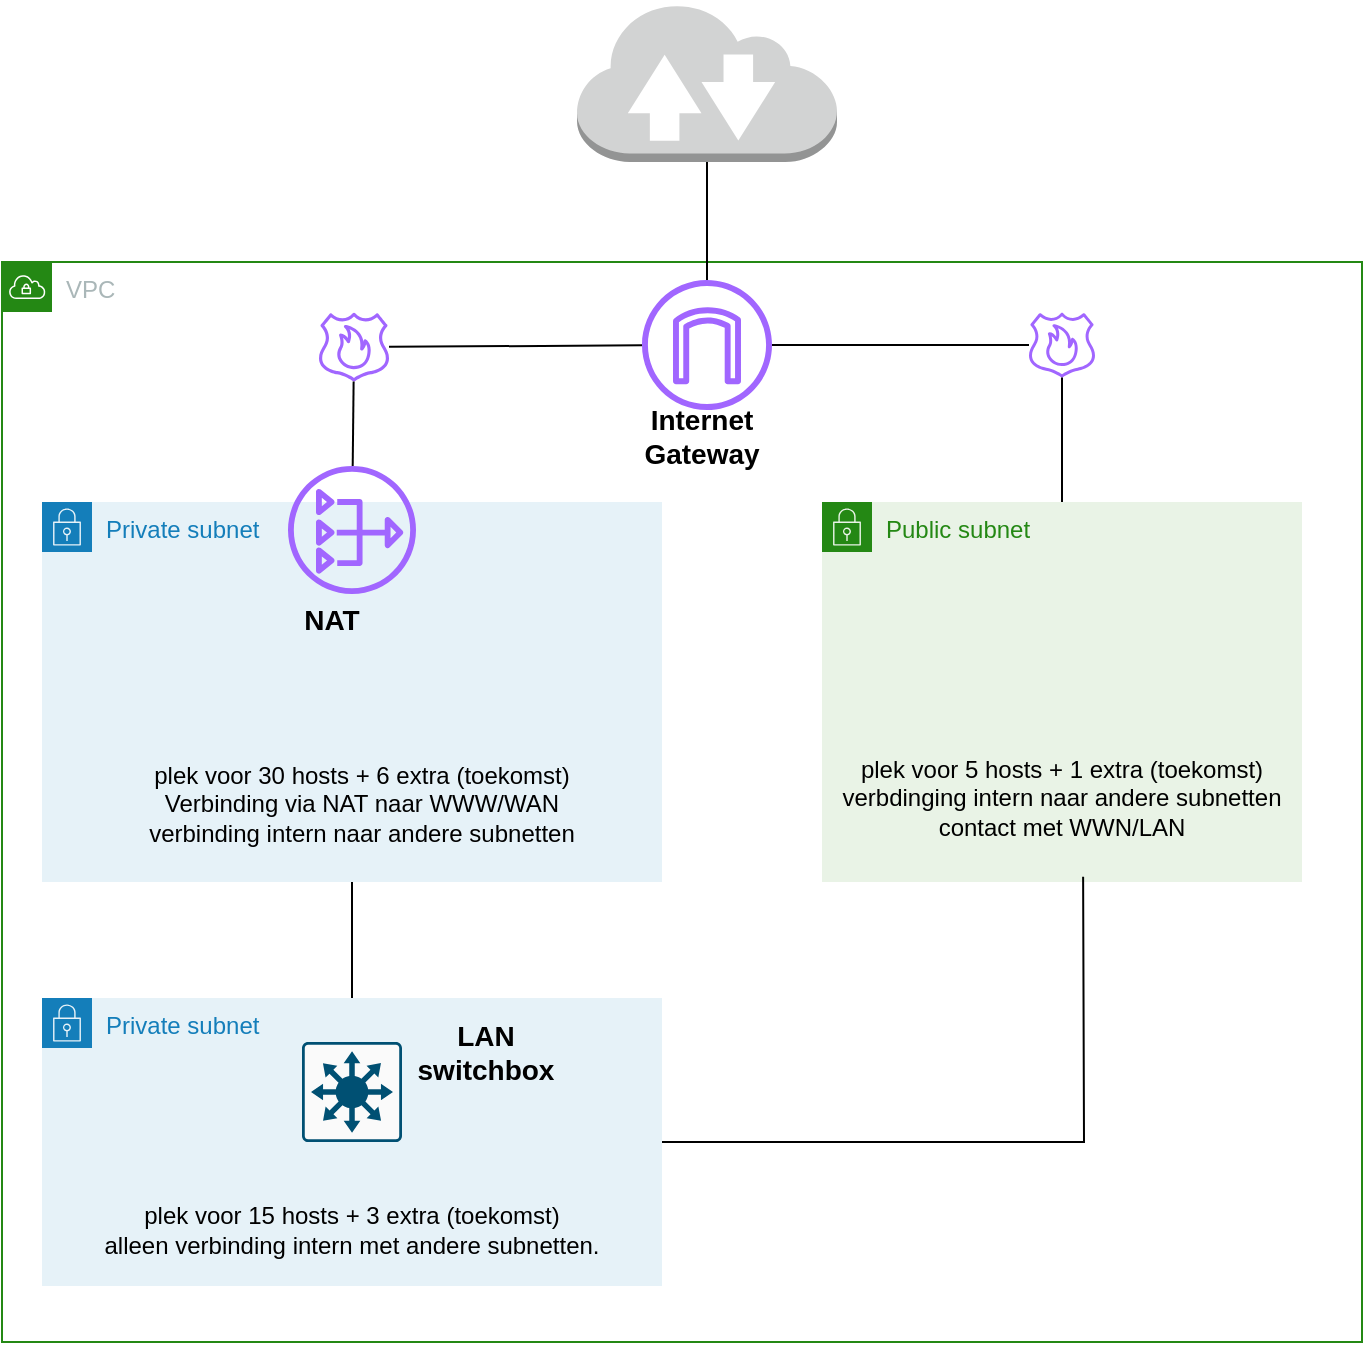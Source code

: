 <mxfile version="15.5.9" type="github"><diagram id="d83pAwXa41FU6eJZsMFc" name="Page-1"><mxGraphModel dx="1022" dy="434" grid="1" gridSize="10" guides="1" tooltips="1" connect="1" arrows="1" fold="1" page="1" pageScale="1" pageWidth="827" pageHeight="1169" math="1" shadow="0"><root><mxCell id="0"/><mxCell id="1" parent="0"/><mxCell id="j8VO2TrDsGTaq7RcjltK-18" value="VPC" style="points=[[0,0],[0.25,0],[0.5,0],[0.75,0],[1,0],[1,0.25],[1,0.5],[1,0.75],[1,1],[0.75,1],[0.5,1],[0.25,1],[0,1],[0,0.75],[0,0.5],[0,0.25]];outlineConnect=0;gradientColor=none;html=1;whiteSpace=wrap;fontSize=12;fontStyle=0;shape=mxgraph.aws4.group;grIcon=mxgraph.aws4.group_vpc;strokeColor=#248814;fillColor=none;verticalAlign=top;align=left;spacingLeft=30;fontColor=#AAB7B8;dashed=0;" vertex="1" parent="1"><mxGeometry x="60" y="140" width="680" height="540" as="geometry"/></mxCell><mxCell id="1ESIuvUzCwcCMrl2SGTf-6" value="Public subnet" style="points=[[0,0],[0.25,0],[0.5,0],[0.75,0],[1,0],[1,0.25],[1,0.5],[1,0.75],[1,1],[0.75,1],[0.5,1],[0.25,1],[0,1],[0,0.75],[0,0.5],[0,0.25]];outlineConnect=0;gradientColor=none;html=1;whiteSpace=wrap;fontSize=12;fontStyle=0;shape=mxgraph.aws4.group;grIcon=mxgraph.aws4.group_security_group;grStroke=0;strokeColor=#248814;fillColor=#E9F3E6;verticalAlign=top;align=left;spacingLeft=30;fontColor=#248814;dashed=0;" parent="1" vertex="1"><mxGeometry x="470" y="260" width="240" height="190" as="geometry"/></mxCell><UserObject label="Private subnet" tags="15 hosts" id="1ESIuvUzCwcCMrl2SGTf-7"><mxCell style="points=[[0,0],[0.25,0],[0.5,0],[0.75,0],[1,0],[1,0.25],[1,0.5],[1,0.75],[1,1],[0.75,1],[0.5,1],[0.25,1],[0,1],[0,0.75],[0,0.5],[0,0.25]];outlineConnect=0;gradientColor=none;html=1;whiteSpace=wrap;fontSize=12;fontStyle=0;shape=mxgraph.aws4.group;grIcon=mxgraph.aws4.group_security_group;grStroke=0;strokeColor=#147EBA;fillColor=#E6F2F8;verticalAlign=top;align=left;spacingLeft=30;fontColor=#147EBA;dashed=0;" parent="1" vertex="1"><mxGeometry x="80" y="508" width="310" height="144" as="geometry"/></mxCell></UserObject><mxCell id="1ESIuvUzCwcCMrl2SGTf-9" value="Private subnet" style="points=[[0,0],[0.25,0],[0.5,0],[0.75,0],[1,0],[1,0.25],[1,0.5],[1,0.75],[1,1],[0.75,1],[0.5,1],[0.25,1],[0,1],[0,0.75],[0,0.5],[0,0.25]];outlineConnect=0;gradientColor=none;html=1;whiteSpace=wrap;fontSize=12;fontStyle=0;shape=mxgraph.aws4.group;grIcon=mxgraph.aws4.group_security_group;grStroke=0;strokeColor=#147EBA;fillColor=#E6F2F8;verticalAlign=top;align=left;spacingLeft=30;fontColor=#147EBA;dashed=0;" parent="1" vertex="1"><mxGeometry x="80" y="260" width="310" height="190" as="geometry"/></mxCell><mxCell id="1ESIuvUzCwcCMrl2SGTf-11" value="" style="sketch=0;outlineConnect=0;fontColor=#232F3E;gradientColor=none;fillColor=#A166FF;strokeColor=none;dashed=0;verticalLabelPosition=bottom;verticalAlign=top;align=center;html=1;fontSize=12;fontStyle=0;aspect=fixed;pointerEvents=1;shape=mxgraph.aws4.route_53_resolver_dns_firewall;" parent="1" vertex="1"><mxGeometry x="218.5" y="165" width="35" height="35" as="geometry"/></mxCell><mxCell id="1ESIuvUzCwcCMrl2SGTf-20" value="plek voor 15 hosts + 3 extra (toekomst)&lt;br&gt;alleen verbinding intern met andere subnetten." style="text;html=1;strokeColor=none;fillColor=none;align=center;verticalAlign=middle;whiteSpace=wrap;rounded=0;" parent="1" vertex="1"><mxGeometry x="85" y="584" width="300" height="80" as="geometry"/></mxCell><mxCell id="1ESIuvUzCwcCMrl2SGTf-21" value="plek voor 30 hosts + 6 extra (toekomst)&lt;br&gt;Verbinding via NAT naar WWW/WAN&lt;br&gt;verbinding intern naar andere subnetten" style="text;html=1;strokeColor=none;fillColor=none;align=center;verticalAlign=middle;whiteSpace=wrap;rounded=0;" parent="1" vertex="1"><mxGeometry x="70" y="371" width="340" height="80" as="geometry"/></mxCell><mxCell id="1ESIuvUzCwcCMrl2SGTf-22" value="plek voor 5 hosts + 1 extra (toekomst)&lt;br&gt;verbdinging intern naar andere subnetten&lt;br&gt;contact met WWN/LAN" style="text;html=1;strokeColor=none;fillColor=none;align=center;verticalAlign=middle;whiteSpace=wrap;rounded=0;" parent="1" vertex="1"><mxGeometry x="470" y="370" width="240" height="76" as="geometry"/></mxCell><mxCell id="j8VO2TrDsGTaq7RcjltK-1" value="" style="sketch=0;outlineConnect=0;fontColor=#232F3E;gradientColor=none;fillColor=#A166FF;strokeColor=none;dashed=0;verticalLabelPosition=bottom;verticalAlign=top;align=center;html=1;fontSize=12;fontStyle=0;aspect=fixed;pointerEvents=1;shape=mxgraph.aws4.internet_gateway;" vertex="1" parent="1"><mxGeometry x="380" y="149" width="65" height="65" as="geometry"/></mxCell><mxCell id="j8VO2TrDsGTaq7RcjltK-2" value="" style="sketch=0;outlineConnect=0;fontColor=#232F3E;gradientColor=none;fillColor=#A166FF;strokeColor=none;dashed=0;verticalLabelPosition=bottom;verticalAlign=top;align=center;html=1;fontSize=12;fontStyle=0;aspect=fixed;pointerEvents=1;shape=mxgraph.aws4.nat_gateway;" vertex="1" parent="1"><mxGeometry x="203" y="242" width="64" height="64" as="geometry"/></mxCell><mxCell id="j8VO2TrDsGTaq7RcjltK-4" value="" style="sketch=0;outlineConnect=0;fontColor=#232F3E;gradientColor=none;fillColor=#A166FF;strokeColor=none;dashed=0;verticalLabelPosition=bottom;verticalAlign=top;align=center;html=1;fontSize=12;fontStyle=0;aspect=fixed;pointerEvents=1;shape=mxgraph.aws4.route_53_resolver_dns_firewall;" vertex="1" parent="1"><mxGeometry x="573.5" y="165" width="33" height="33" as="geometry"/></mxCell><mxCell id="j8VO2TrDsGTaq7RcjltK-8" value="" style="outlineConnect=0;dashed=0;verticalLabelPosition=bottom;verticalAlign=top;align=center;html=1;shape=mxgraph.aws3.internet_2;fillColor=#D2D3D3;gradientColor=none;" vertex="1" parent="1"><mxGeometry x="347.5" y="10" width="130" height="80" as="geometry"/></mxCell><mxCell id="j8VO2TrDsGTaq7RcjltK-11" value="" style="endArrow=none;html=1;rounded=0;" edge="1" parent="1" source="j8VO2TrDsGTaq7RcjltK-4" target="1ESIuvUzCwcCMrl2SGTf-6"><mxGeometry width="50" height="50" relative="1" as="geometry"><mxPoint x="390" y="470" as="sourcePoint"/><mxPoint x="440" y="420" as="targetPoint"/></mxGeometry></mxCell><mxCell id="j8VO2TrDsGTaq7RcjltK-12" value="" style="endArrow=none;html=1;rounded=0;" edge="1" parent="1" source="j8VO2TrDsGTaq7RcjltK-1" target="j8VO2TrDsGTaq7RcjltK-4"><mxGeometry width="50" height="50" relative="1" as="geometry"><mxPoint x="390" y="300" as="sourcePoint"/><mxPoint x="440" y="250" as="targetPoint"/></mxGeometry></mxCell><mxCell id="j8VO2TrDsGTaq7RcjltK-13" value="" style="endArrow=none;html=1;rounded=0;" edge="1" parent="1" source="1ESIuvUzCwcCMrl2SGTf-11" target="j8VO2TrDsGTaq7RcjltK-1"><mxGeometry width="50" height="50" relative="1" as="geometry"><mxPoint x="230" y="182" as="sourcePoint"/><mxPoint x="440" y="250" as="targetPoint"/></mxGeometry></mxCell><mxCell id="j8VO2TrDsGTaq7RcjltK-14" value="" style="endArrow=none;html=1;rounded=0;" edge="1" parent="1" source="1ESIuvUzCwcCMrl2SGTf-11" target="j8VO2TrDsGTaq7RcjltK-2"><mxGeometry width="50" height="50" relative="1" as="geometry"><mxPoint x="390" y="300" as="sourcePoint"/><mxPoint x="440" y="250" as="targetPoint"/></mxGeometry></mxCell><mxCell id="j8VO2TrDsGTaq7RcjltK-17" value="" style="endArrow=none;html=1;rounded=0;entryX=0.5;entryY=1;entryDx=0;entryDy=0;entryPerimeter=0;" edge="1" parent="1" source="j8VO2TrDsGTaq7RcjltK-1" target="j8VO2TrDsGTaq7RcjltK-8"><mxGeometry width="50" height="50" relative="1" as="geometry"><mxPoint x="390" y="200" as="sourcePoint"/><mxPoint x="440" y="150" as="targetPoint"/></mxGeometry></mxCell><mxCell id="j8VO2TrDsGTaq7RcjltK-19" value="&lt;font style=&quot;font-size: 14px&quot;&gt;&lt;b&gt;NAT&lt;/b&gt;&lt;/font&gt;" style="text;html=1;strokeColor=none;fillColor=none;align=center;verticalAlign=middle;whiteSpace=wrap;rounded=0;" vertex="1" parent="1"><mxGeometry x="194.5" y="304" width="60" height="30" as="geometry"/></mxCell><mxCell id="j8VO2TrDsGTaq7RcjltK-20" value="&lt;font style=&quot;font-size: 14px&quot;&gt;&lt;b&gt;Internet Gateway&lt;/b&gt;&lt;/font&gt;" style="text;html=1;strokeColor=none;fillColor=none;align=center;verticalAlign=middle;whiteSpace=wrap;rounded=0;" vertex="1" parent="1"><mxGeometry x="380" y="212" width="60" height="30" as="geometry"/></mxCell><mxCell id="j8VO2TrDsGTaq7RcjltK-23" value="" style="sketch=0;points=[[0.015,0.015,0],[0.985,0.015,0],[0.985,0.985,0],[0.015,0.985,0],[0.25,0,0],[0.5,0,0],[0.75,0,0],[1,0.25,0],[1,0.5,0],[1,0.75,0],[0.75,1,0],[0.5,1,0],[0.25,1,0],[0,0.75,0],[0,0.5,0],[0,0.25,0]];verticalLabelPosition=bottom;html=1;verticalAlign=top;aspect=fixed;align=center;pointerEvents=1;shape=mxgraph.cisco19.rect;prIcon=l3_switch;fillColor=#FAFAFA;strokeColor=#005073;fontSize=14;" vertex="1" parent="1"><mxGeometry x="210" y="530" width="50" height="50" as="geometry"/></mxCell><mxCell id="j8VO2TrDsGTaq7RcjltK-24" value="&lt;font style=&quot;font-size: 14px&quot;&gt;&lt;b&gt;LAN switchbox&lt;/b&gt;&lt;/font&gt;" style="text;html=1;strokeColor=none;fillColor=none;align=center;verticalAlign=middle;whiteSpace=wrap;rounded=0;" vertex="1" parent="1"><mxGeometry x="272" y="520" width="60" height="30" as="geometry"/></mxCell><mxCell id="j8VO2TrDsGTaq7RcjltK-32" value="" style="endArrow=none;html=1;rounded=0;fontSize=14;exitX=0.5;exitY=0;exitDx=0;exitDy=0;" edge="1" parent="1" source="1ESIuvUzCwcCMrl2SGTf-7" target="1ESIuvUzCwcCMrl2SGTf-9"><mxGeometry width="50" height="50" relative="1" as="geometry"><mxPoint x="270" y="460" as="sourcePoint"/><mxPoint x="320" y="410" as="targetPoint"/></mxGeometry></mxCell><mxCell id="j8VO2TrDsGTaq7RcjltK-34" value="" style="endArrow=none;html=1;rounded=0;fontSize=14;entryX=0.544;entryY=1.018;entryDx=0;entryDy=0;entryPerimeter=0;" edge="1" parent="1" source="1ESIuvUzCwcCMrl2SGTf-7" target="1ESIuvUzCwcCMrl2SGTf-22"><mxGeometry width="50" height="50" relative="1" as="geometry"><mxPoint x="270" y="460" as="sourcePoint"/><mxPoint x="320" y="410" as="targetPoint"/><Array as="points"><mxPoint x="601" y="580"/></Array></mxGeometry></mxCell></root></mxGraphModel></diagram></mxfile>